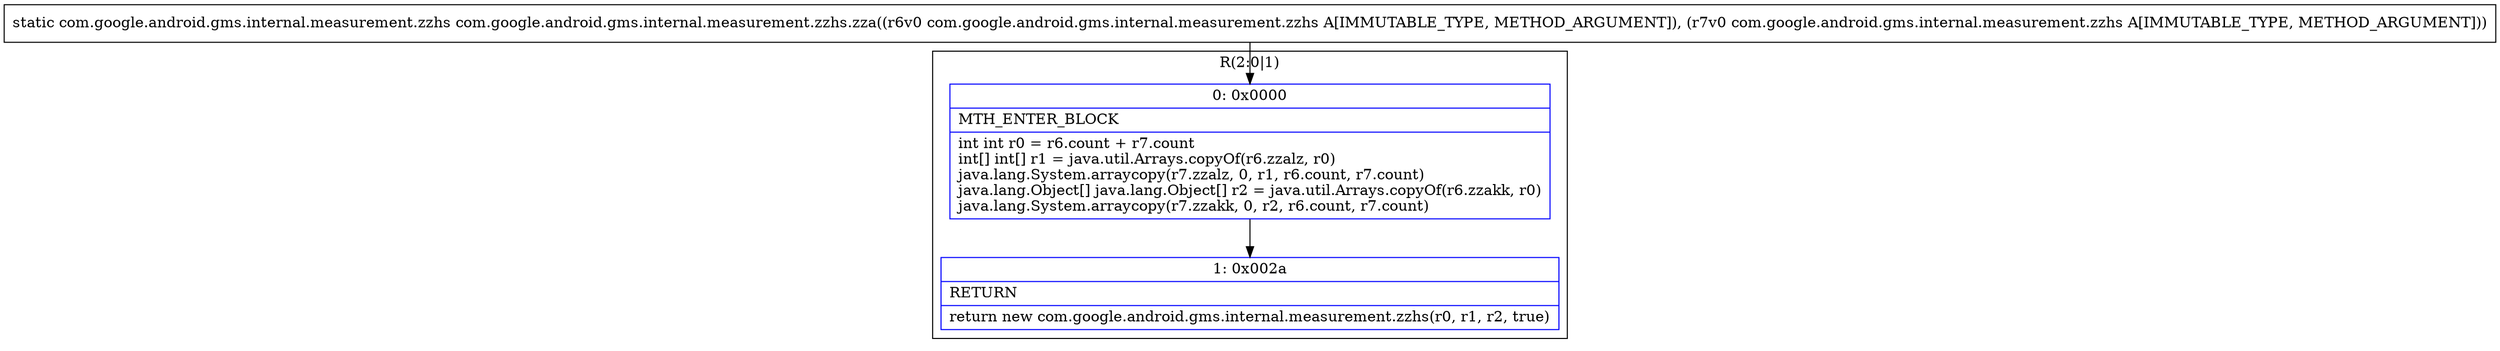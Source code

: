 digraph "CFG forcom.google.android.gms.internal.measurement.zzhs.zza(Lcom\/google\/android\/gms\/internal\/measurement\/zzhs;Lcom\/google\/android\/gms\/internal\/measurement\/zzhs;)Lcom\/google\/android\/gms\/internal\/measurement\/zzhs;" {
subgraph cluster_Region_37628551 {
label = "R(2:0|1)";
node [shape=record,color=blue];
Node_0 [shape=record,label="{0\:\ 0x0000|MTH_ENTER_BLOCK\l|int int r0 = r6.count + r7.count\lint[] int[] r1 = java.util.Arrays.copyOf(r6.zzalz, r0)\ljava.lang.System.arraycopy(r7.zzalz, 0, r1, r6.count, r7.count)\ljava.lang.Object[] java.lang.Object[] r2 = java.util.Arrays.copyOf(r6.zzakk, r0)\ljava.lang.System.arraycopy(r7.zzakk, 0, r2, r6.count, r7.count)\l}"];
Node_1 [shape=record,label="{1\:\ 0x002a|RETURN\l|return new com.google.android.gms.internal.measurement.zzhs(r0, r1, r2, true)\l}"];
}
MethodNode[shape=record,label="{static com.google.android.gms.internal.measurement.zzhs com.google.android.gms.internal.measurement.zzhs.zza((r6v0 com.google.android.gms.internal.measurement.zzhs A[IMMUTABLE_TYPE, METHOD_ARGUMENT]), (r7v0 com.google.android.gms.internal.measurement.zzhs A[IMMUTABLE_TYPE, METHOD_ARGUMENT])) }"];
MethodNode -> Node_0;
Node_0 -> Node_1;
}

